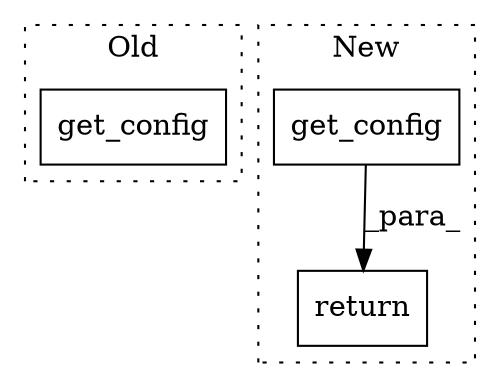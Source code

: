 digraph G {
subgraph cluster0 {
1 [label="get_config" a="32" s="432,468" l="11,1" shape="box"];
label = "Old";
style="dotted";
}
subgraph cluster1 {
2 [label="return" a="41" s="439" l="7" shape="box"];
3 [label="get_config" a="32" s="446,536" l="11,1" shape="box"];
label = "New";
style="dotted";
}
3 -> 2 [label="_para_"];
}